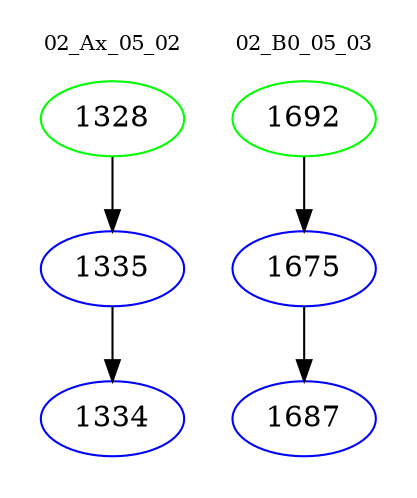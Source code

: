digraph{
subgraph cluster_0 {
color = white
label = "02_Ax_05_02";
fontsize=10;
T0_1328 [label="1328", color="green"]
T0_1328 -> T0_1335 [color="black"]
T0_1335 [label="1335", color="blue"]
T0_1335 -> T0_1334 [color="black"]
T0_1334 [label="1334", color="blue"]
}
subgraph cluster_1 {
color = white
label = "02_B0_05_03";
fontsize=10;
T1_1692 [label="1692", color="green"]
T1_1692 -> T1_1675 [color="black"]
T1_1675 [label="1675", color="blue"]
T1_1675 -> T1_1687 [color="black"]
T1_1687 [label="1687", color="blue"]
}
}
